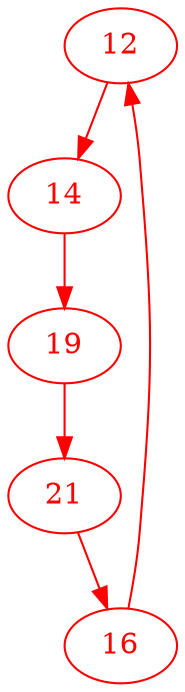 digraph g{
node [color = red, fontcolor=red]; 12 14 16 19 21 ;
12 -> 14 [color=red] ;
14 -> 19 [color=red] ;
16 -> 12 [color=red] ;
19 -> 21 [color=red] ;
21 -> 16 [color=red] ;
}